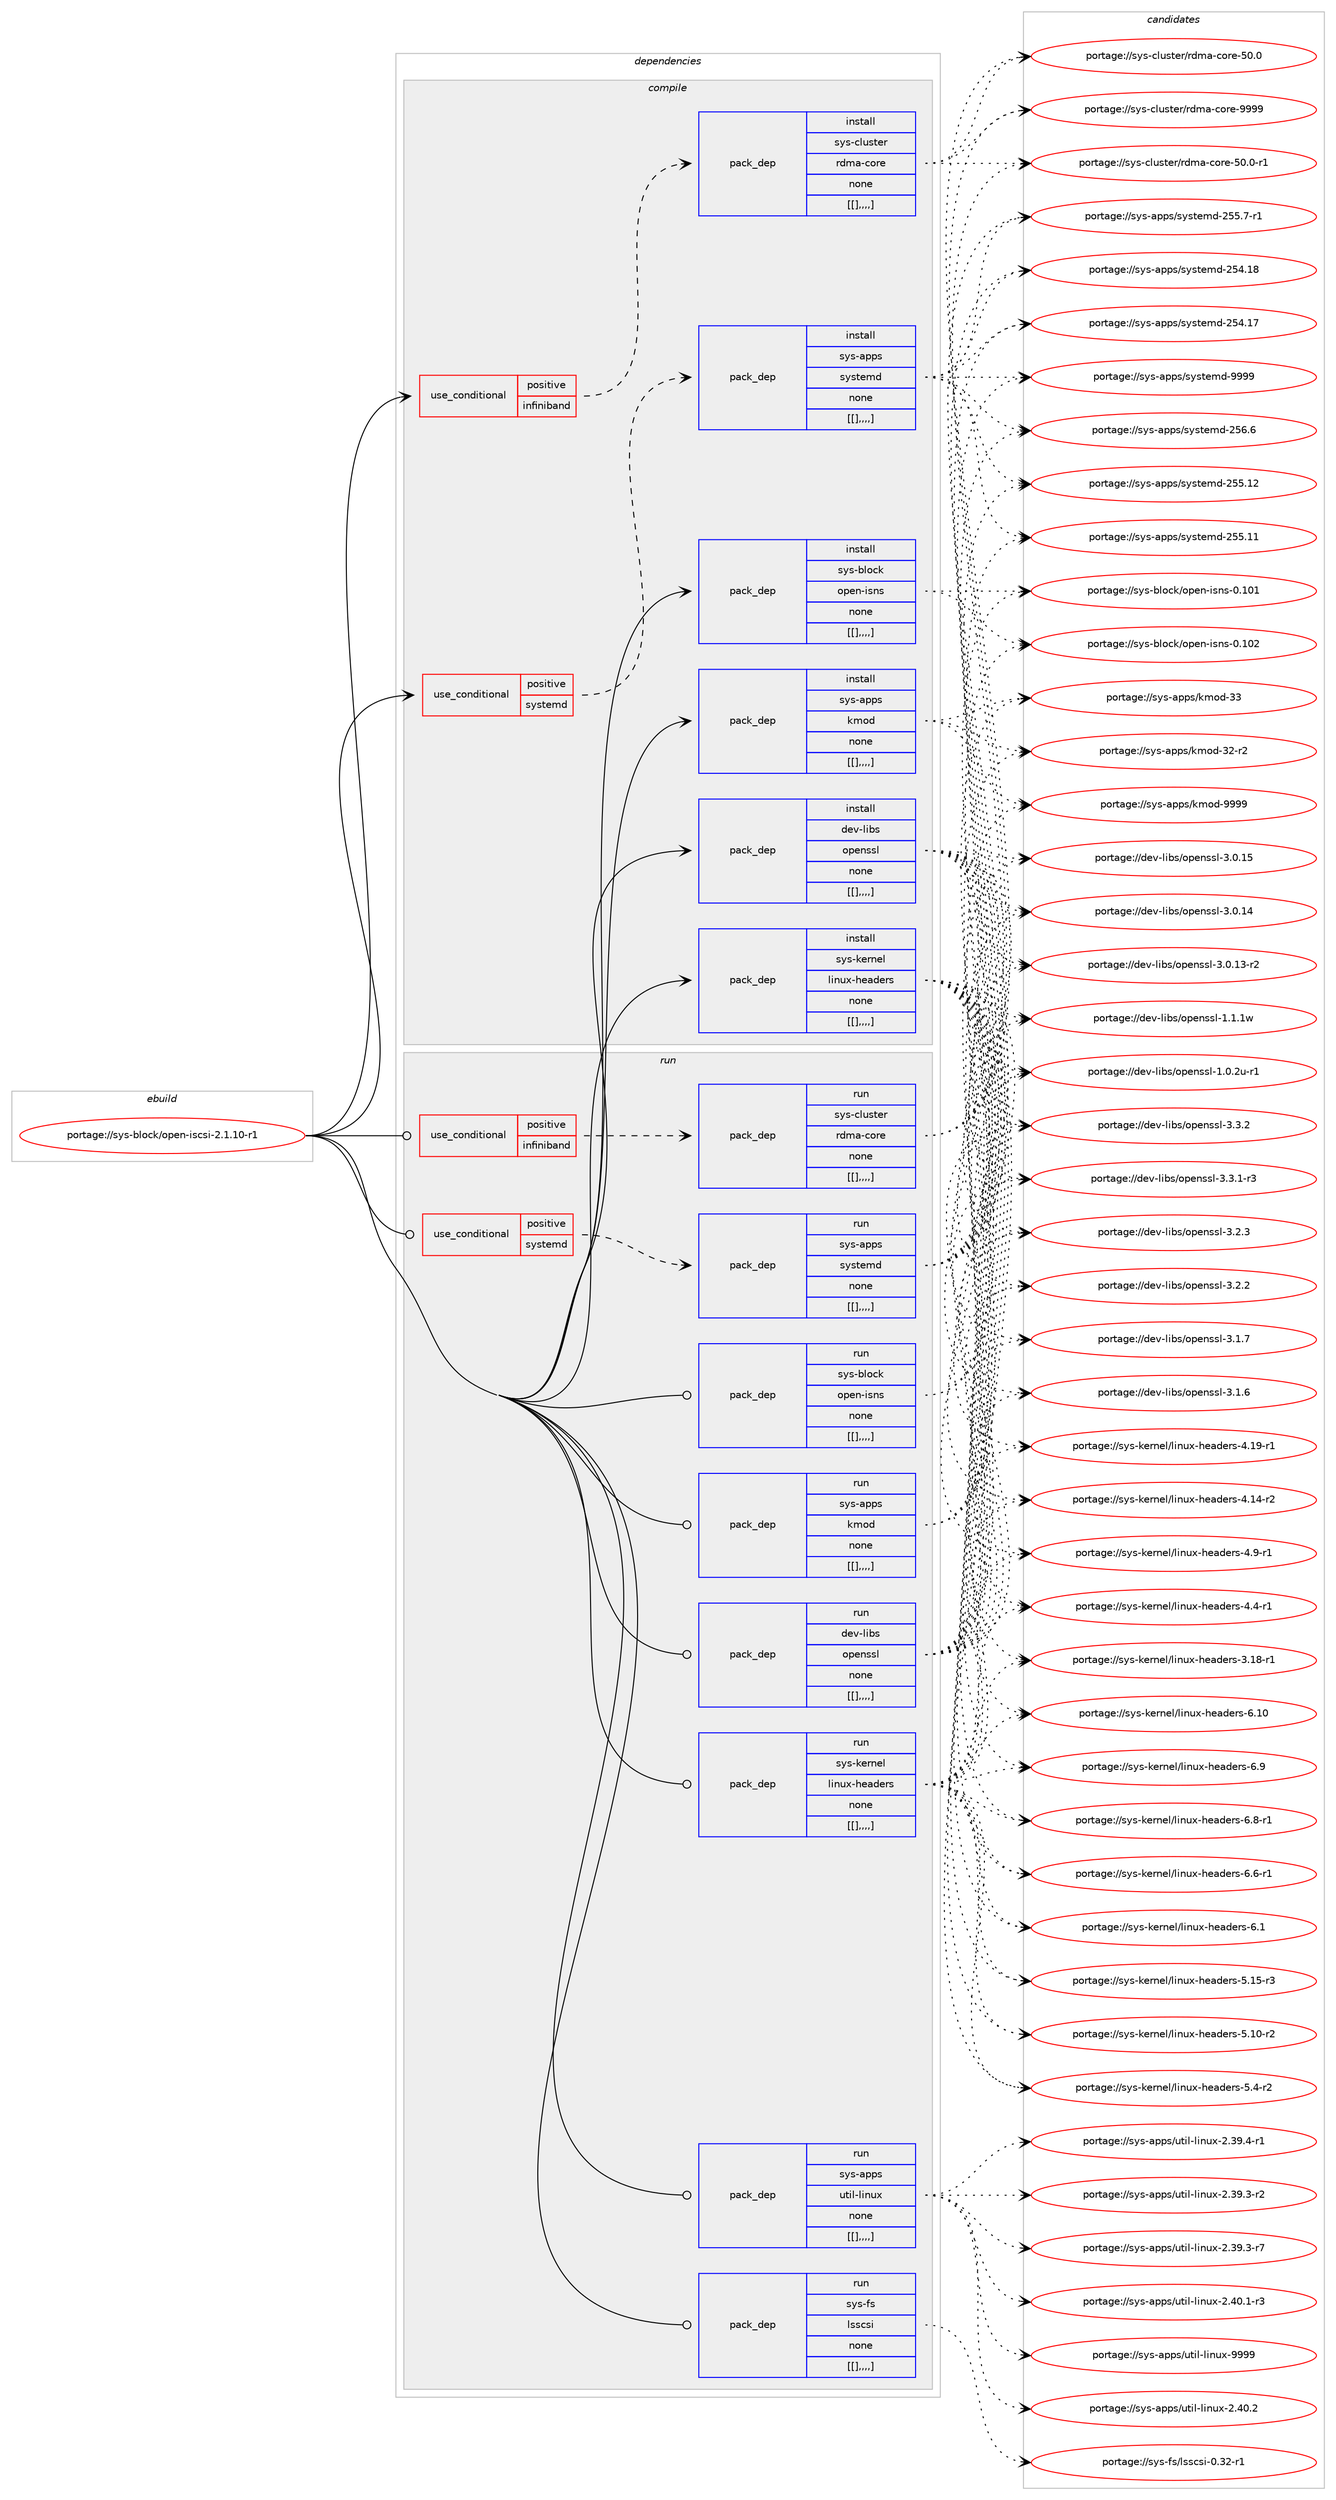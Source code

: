 digraph prolog {

# *************
# Graph options
# *************

newrank=true;
concentrate=true;
compound=true;
graph [rankdir=LR,fontname=Helvetica,fontsize=10,ranksep=1.5];#, ranksep=2.5, nodesep=0.2];
edge  [arrowhead=vee];
node  [fontname=Helvetica,fontsize=10];

# **********
# The ebuild
# **********

subgraph cluster_leftcol {
color=gray;
label=<<i>ebuild</i>>;
id [label="portage://sys-block/open-iscsi-2.1.10-r1", color=red, width=4, href="../sys-block/open-iscsi-2.1.10-r1.svg"];
}

# ****************
# The dependencies
# ****************

subgraph cluster_midcol {
color=gray;
label=<<i>dependencies</i>>;
subgraph cluster_compile {
fillcolor="#eeeeee";
style=filled;
label=<<i>compile</i>>;
subgraph cond3428 {
dependency9573 [label=<<TABLE BORDER="0" CELLBORDER="1" CELLSPACING="0" CELLPADDING="4"><TR><TD ROWSPAN="3" CELLPADDING="10">use_conditional</TD></TR><TR><TD>positive</TD></TR><TR><TD>infiniband</TD></TR></TABLE>>, shape=none, color=red];
subgraph pack6117 {
dependency9574 [label=<<TABLE BORDER="0" CELLBORDER="1" CELLSPACING="0" CELLPADDING="4" WIDTH="220"><TR><TD ROWSPAN="6" CELLPADDING="30">pack_dep</TD></TR><TR><TD WIDTH="110">install</TD></TR><TR><TD>sys-cluster</TD></TR><TR><TD>rdma-core</TD></TR><TR><TD>none</TD></TR><TR><TD>[[],,,,]</TD></TR></TABLE>>, shape=none, color=blue];
}
dependency9573:e -> dependency9574:w [weight=20,style="dashed",arrowhead="vee"];
}
id:e -> dependency9573:w [weight=20,style="solid",arrowhead="vee"];
subgraph cond3429 {
dependency9575 [label=<<TABLE BORDER="0" CELLBORDER="1" CELLSPACING="0" CELLPADDING="4"><TR><TD ROWSPAN="3" CELLPADDING="10">use_conditional</TD></TR><TR><TD>positive</TD></TR><TR><TD>systemd</TD></TR></TABLE>>, shape=none, color=red];
subgraph pack6118 {
dependency9576 [label=<<TABLE BORDER="0" CELLBORDER="1" CELLSPACING="0" CELLPADDING="4" WIDTH="220"><TR><TD ROWSPAN="6" CELLPADDING="30">pack_dep</TD></TR><TR><TD WIDTH="110">install</TD></TR><TR><TD>sys-apps</TD></TR><TR><TD>systemd</TD></TR><TR><TD>none</TD></TR><TR><TD>[[],,,,]</TD></TR></TABLE>>, shape=none, color=blue];
}
dependency9575:e -> dependency9576:w [weight=20,style="dashed",arrowhead="vee"];
}
id:e -> dependency9575:w [weight=20,style="solid",arrowhead="vee"];
subgraph pack6119 {
dependency9577 [label=<<TABLE BORDER="0" CELLBORDER="1" CELLSPACING="0" CELLPADDING="4" WIDTH="220"><TR><TD ROWSPAN="6" CELLPADDING="30">pack_dep</TD></TR><TR><TD WIDTH="110">install</TD></TR><TR><TD>dev-libs</TD></TR><TR><TD>openssl</TD></TR><TR><TD>none</TD></TR><TR><TD>[[],,,,]</TD></TR></TABLE>>, shape=none, color=blue];
}
id:e -> dependency9577:w [weight=20,style="solid",arrowhead="vee"];
subgraph pack6120 {
dependency9578 [label=<<TABLE BORDER="0" CELLBORDER="1" CELLSPACING="0" CELLPADDING="4" WIDTH="220"><TR><TD ROWSPAN="6" CELLPADDING="30">pack_dep</TD></TR><TR><TD WIDTH="110">install</TD></TR><TR><TD>sys-apps</TD></TR><TR><TD>kmod</TD></TR><TR><TD>none</TD></TR><TR><TD>[[],,,,]</TD></TR></TABLE>>, shape=none, color=blue];
}
id:e -> dependency9578:w [weight=20,style="solid",arrowhead="vee"];
subgraph pack6121 {
dependency9579 [label=<<TABLE BORDER="0" CELLBORDER="1" CELLSPACING="0" CELLPADDING="4" WIDTH="220"><TR><TD ROWSPAN="6" CELLPADDING="30">pack_dep</TD></TR><TR><TD WIDTH="110">install</TD></TR><TR><TD>sys-block</TD></TR><TR><TD>open-isns</TD></TR><TR><TD>none</TD></TR><TR><TD>[[],,,,]</TD></TR></TABLE>>, shape=none, color=blue];
}
id:e -> dependency9579:w [weight=20,style="solid",arrowhead="vee"];
subgraph pack6122 {
dependency9580 [label=<<TABLE BORDER="0" CELLBORDER="1" CELLSPACING="0" CELLPADDING="4" WIDTH="220"><TR><TD ROWSPAN="6" CELLPADDING="30">pack_dep</TD></TR><TR><TD WIDTH="110">install</TD></TR><TR><TD>sys-kernel</TD></TR><TR><TD>linux-headers</TD></TR><TR><TD>none</TD></TR><TR><TD>[[],,,,]</TD></TR></TABLE>>, shape=none, color=blue];
}
id:e -> dependency9580:w [weight=20,style="solid",arrowhead="vee"];
}
subgraph cluster_compileandrun {
fillcolor="#eeeeee";
style=filled;
label=<<i>compile and run</i>>;
}
subgraph cluster_run {
fillcolor="#eeeeee";
style=filled;
label=<<i>run</i>>;
subgraph cond3430 {
dependency9581 [label=<<TABLE BORDER="0" CELLBORDER="1" CELLSPACING="0" CELLPADDING="4"><TR><TD ROWSPAN="3" CELLPADDING="10">use_conditional</TD></TR><TR><TD>positive</TD></TR><TR><TD>infiniband</TD></TR></TABLE>>, shape=none, color=red];
subgraph pack6123 {
dependency9582 [label=<<TABLE BORDER="0" CELLBORDER="1" CELLSPACING="0" CELLPADDING="4" WIDTH="220"><TR><TD ROWSPAN="6" CELLPADDING="30">pack_dep</TD></TR><TR><TD WIDTH="110">run</TD></TR><TR><TD>sys-cluster</TD></TR><TR><TD>rdma-core</TD></TR><TR><TD>none</TD></TR><TR><TD>[[],,,,]</TD></TR></TABLE>>, shape=none, color=blue];
}
dependency9581:e -> dependency9582:w [weight=20,style="dashed",arrowhead="vee"];
}
id:e -> dependency9581:w [weight=20,style="solid",arrowhead="odot"];
subgraph cond3431 {
dependency9583 [label=<<TABLE BORDER="0" CELLBORDER="1" CELLSPACING="0" CELLPADDING="4"><TR><TD ROWSPAN="3" CELLPADDING="10">use_conditional</TD></TR><TR><TD>positive</TD></TR><TR><TD>systemd</TD></TR></TABLE>>, shape=none, color=red];
subgraph pack6124 {
dependency9584 [label=<<TABLE BORDER="0" CELLBORDER="1" CELLSPACING="0" CELLPADDING="4" WIDTH="220"><TR><TD ROWSPAN="6" CELLPADDING="30">pack_dep</TD></TR><TR><TD WIDTH="110">run</TD></TR><TR><TD>sys-apps</TD></TR><TR><TD>systemd</TD></TR><TR><TD>none</TD></TR><TR><TD>[[],,,,]</TD></TR></TABLE>>, shape=none, color=blue];
}
dependency9583:e -> dependency9584:w [weight=20,style="dashed",arrowhead="vee"];
}
id:e -> dependency9583:w [weight=20,style="solid",arrowhead="odot"];
subgraph pack6125 {
dependency9585 [label=<<TABLE BORDER="0" CELLBORDER="1" CELLSPACING="0" CELLPADDING="4" WIDTH="220"><TR><TD ROWSPAN="6" CELLPADDING="30">pack_dep</TD></TR><TR><TD WIDTH="110">run</TD></TR><TR><TD>dev-libs</TD></TR><TR><TD>openssl</TD></TR><TR><TD>none</TD></TR><TR><TD>[[],,,,]</TD></TR></TABLE>>, shape=none, color=blue];
}
id:e -> dependency9585:w [weight=20,style="solid",arrowhead="odot"];
subgraph pack6126 {
dependency9586 [label=<<TABLE BORDER="0" CELLBORDER="1" CELLSPACING="0" CELLPADDING="4" WIDTH="220"><TR><TD ROWSPAN="6" CELLPADDING="30">pack_dep</TD></TR><TR><TD WIDTH="110">run</TD></TR><TR><TD>sys-apps</TD></TR><TR><TD>kmod</TD></TR><TR><TD>none</TD></TR><TR><TD>[[],,,,]</TD></TR></TABLE>>, shape=none, color=blue];
}
id:e -> dependency9586:w [weight=20,style="solid",arrowhead="odot"];
subgraph pack6127 {
dependency9587 [label=<<TABLE BORDER="0" CELLBORDER="1" CELLSPACING="0" CELLPADDING="4" WIDTH="220"><TR><TD ROWSPAN="6" CELLPADDING="30">pack_dep</TD></TR><TR><TD WIDTH="110">run</TD></TR><TR><TD>sys-apps</TD></TR><TR><TD>util-linux</TD></TR><TR><TD>none</TD></TR><TR><TD>[[],,,,]</TD></TR></TABLE>>, shape=none, color=blue];
}
id:e -> dependency9587:w [weight=20,style="solid",arrowhead="odot"];
subgraph pack6128 {
dependency9588 [label=<<TABLE BORDER="0" CELLBORDER="1" CELLSPACING="0" CELLPADDING="4" WIDTH="220"><TR><TD ROWSPAN="6" CELLPADDING="30">pack_dep</TD></TR><TR><TD WIDTH="110">run</TD></TR><TR><TD>sys-block</TD></TR><TR><TD>open-isns</TD></TR><TR><TD>none</TD></TR><TR><TD>[[],,,,]</TD></TR></TABLE>>, shape=none, color=blue];
}
id:e -> dependency9588:w [weight=20,style="solid",arrowhead="odot"];
subgraph pack6129 {
dependency9589 [label=<<TABLE BORDER="0" CELLBORDER="1" CELLSPACING="0" CELLPADDING="4" WIDTH="220"><TR><TD ROWSPAN="6" CELLPADDING="30">pack_dep</TD></TR><TR><TD WIDTH="110">run</TD></TR><TR><TD>sys-fs</TD></TR><TR><TD>lsscsi</TD></TR><TR><TD>none</TD></TR><TR><TD>[[],,,,]</TD></TR></TABLE>>, shape=none, color=blue];
}
id:e -> dependency9589:w [weight=20,style="solid",arrowhead="odot"];
subgraph pack6130 {
dependency9590 [label=<<TABLE BORDER="0" CELLBORDER="1" CELLSPACING="0" CELLPADDING="4" WIDTH="220"><TR><TD ROWSPAN="6" CELLPADDING="30">pack_dep</TD></TR><TR><TD WIDTH="110">run</TD></TR><TR><TD>sys-kernel</TD></TR><TR><TD>linux-headers</TD></TR><TR><TD>none</TD></TR><TR><TD>[[],,,,]</TD></TR></TABLE>>, shape=none, color=blue];
}
id:e -> dependency9590:w [weight=20,style="solid",arrowhead="odot"];
}
}

# **************
# The candidates
# **************

subgraph cluster_choices {
rank=same;
color=gray;
label=<<i>candidates</i>>;

subgraph choice6117 {
color=black;
nodesep=1;
choice1151211154599108117115116101114471141001099745991111141014557575757 [label="portage://sys-cluster/rdma-core-9999", color=red, width=4,href="../sys-cluster/rdma-core-9999.svg"];
choice11512111545991081171151161011144711410010997459911111410145534846484511449 [label="portage://sys-cluster/rdma-core-50.0-r1", color=red, width=4,href="../sys-cluster/rdma-core-50.0-r1.svg"];
choice1151211154599108117115116101114471141001099745991111141014553484648 [label="portage://sys-cluster/rdma-core-50.0", color=red, width=4,href="../sys-cluster/rdma-core-50.0.svg"];
dependency9574:e -> choice1151211154599108117115116101114471141001099745991111141014557575757:w [style=dotted,weight="100"];
dependency9574:e -> choice11512111545991081171151161011144711410010997459911111410145534846484511449:w [style=dotted,weight="100"];
dependency9574:e -> choice1151211154599108117115116101114471141001099745991111141014553484648:w [style=dotted,weight="100"];
}
subgraph choice6118 {
color=black;
nodesep=1;
choice1151211154597112112115471151211151161011091004557575757 [label="portage://sys-apps/systemd-9999", color=red, width=4,href="../sys-apps/systemd-9999.svg"];
choice115121115459711211211547115121115116101109100455053544654 [label="portage://sys-apps/systemd-256.6", color=red, width=4,href="../sys-apps/systemd-256.6.svg"];
choice11512111545971121121154711512111511610110910045505353464950 [label="portage://sys-apps/systemd-255.12", color=red, width=4,href="../sys-apps/systemd-255.12.svg"];
choice11512111545971121121154711512111511610110910045505353464949 [label="portage://sys-apps/systemd-255.11", color=red, width=4,href="../sys-apps/systemd-255.11.svg"];
choice1151211154597112112115471151211151161011091004550535346554511449 [label="portage://sys-apps/systemd-255.7-r1", color=red, width=4,href="../sys-apps/systemd-255.7-r1.svg"];
choice11512111545971121121154711512111511610110910045505352464956 [label="portage://sys-apps/systemd-254.18", color=red, width=4,href="../sys-apps/systemd-254.18.svg"];
choice11512111545971121121154711512111511610110910045505352464955 [label="portage://sys-apps/systemd-254.17", color=red, width=4,href="../sys-apps/systemd-254.17.svg"];
dependency9576:e -> choice1151211154597112112115471151211151161011091004557575757:w [style=dotted,weight="100"];
dependency9576:e -> choice115121115459711211211547115121115116101109100455053544654:w [style=dotted,weight="100"];
dependency9576:e -> choice11512111545971121121154711512111511610110910045505353464950:w [style=dotted,weight="100"];
dependency9576:e -> choice11512111545971121121154711512111511610110910045505353464949:w [style=dotted,weight="100"];
dependency9576:e -> choice1151211154597112112115471151211151161011091004550535346554511449:w [style=dotted,weight="100"];
dependency9576:e -> choice11512111545971121121154711512111511610110910045505352464956:w [style=dotted,weight="100"];
dependency9576:e -> choice11512111545971121121154711512111511610110910045505352464955:w [style=dotted,weight="100"];
}
subgraph choice6119 {
color=black;
nodesep=1;
choice100101118451081059811547111112101110115115108455146514650 [label="portage://dev-libs/openssl-3.3.2", color=red, width=4,href="../dev-libs/openssl-3.3.2.svg"];
choice1001011184510810598115471111121011101151151084551465146494511451 [label="portage://dev-libs/openssl-3.3.1-r3", color=red, width=4,href="../dev-libs/openssl-3.3.1-r3.svg"];
choice100101118451081059811547111112101110115115108455146504651 [label="portage://dev-libs/openssl-3.2.3", color=red, width=4,href="../dev-libs/openssl-3.2.3.svg"];
choice100101118451081059811547111112101110115115108455146504650 [label="portage://dev-libs/openssl-3.2.2", color=red, width=4,href="../dev-libs/openssl-3.2.2.svg"];
choice100101118451081059811547111112101110115115108455146494655 [label="portage://dev-libs/openssl-3.1.7", color=red, width=4,href="../dev-libs/openssl-3.1.7.svg"];
choice100101118451081059811547111112101110115115108455146494654 [label="portage://dev-libs/openssl-3.1.6", color=red, width=4,href="../dev-libs/openssl-3.1.6.svg"];
choice10010111845108105981154711111210111011511510845514648464953 [label="portage://dev-libs/openssl-3.0.15", color=red, width=4,href="../dev-libs/openssl-3.0.15.svg"];
choice10010111845108105981154711111210111011511510845514648464952 [label="portage://dev-libs/openssl-3.0.14", color=red, width=4,href="../dev-libs/openssl-3.0.14.svg"];
choice100101118451081059811547111112101110115115108455146484649514511450 [label="portage://dev-libs/openssl-3.0.13-r2", color=red, width=4,href="../dev-libs/openssl-3.0.13-r2.svg"];
choice100101118451081059811547111112101110115115108454946494649119 [label="portage://dev-libs/openssl-1.1.1w", color=red, width=4,href="../dev-libs/openssl-1.1.1w.svg"];
choice1001011184510810598115471111121011101151151084549464846501174511449 [label="portage://dev-libs/openssl-1.0.2u-r1", color=red, width=4,href="../dev-libs/openssl-1.0.2u-r1.svg"];
dependency9577:e -> choice100101118451081059811547111112101110115115108455146514650:w [style=dotted,weight="100"];
dependency9577:e -> choice1001011184510810598115471111121011101151151084551465146494511451:w [style=dotted,weight="100"];
dependency9577:e -> choice100101118451081059811547111112101110115115108455146504651:w [style=dotted,weight="100"];
dependency9577:e -> choice100101118451081059811547111112101110115115108455146504650:w [style=dotted,weight="100"];
dependency9577:e -> choice100101118451081059811547111112101110115115108455146494655:w [style=dotted,weight="100"];
dependency9577:e -> choice100101118451081059811547111112101110115115108455146494654:w [style=dotted,weight="100"];
dependency9577:e -> choice10010111845108105981154711111210111011511510845514648464953:w [style=dotted,weight="100"];
dependency9577:e -> choice10010111845108105981154711111210111011511510845514648464952:w [style=dotted,weight="100"];
dependency9577:e -> choice100101118451081059811547111112101110115115108455146484649514511450:w [style=dotted,weight="100"];
dependency9577:e -> choice100101118451081059811547111112101110115115108454946494649119:w [style=dotted,weight="100"];
dependency9577:e -> choice1001011184510810598115471111121011101151151084549464846501174511449:w [style=dotted,weight="100"];
}
subgraph choice6120 {
color=black;
nodesep=1;
choice1151211154597112112115471071091111004557575757 [label="portage://sys-apps/kmod-9999", color=red, width=4,href="../sys-apps/kmod-9999.svg"];
choice115121115459711211211547107109111100455151 [label="portage://sys-apps/kmod-33", color=red, width=4,href="../sys-apps/kmod-33.svg"];
choice1151211154597112112115471071091111004551504511450 [label="portage://sys-apps/kmod-32-r2", color=red, width=4,href="../sys-apps/kmod-32-r2.svg"];
dependency9578:e -> choice1151211154597112112115471071091111004557575757:w [style=dotted,weight="100"];
dependency9578:e -> choice115121115459711211211547107109111100455151:w [style=dotted,weight="100"];
dependency9578:e -> choice1151211154597112112115471071091111004551504511450:w [style=dotted,weight="100"];
}
subgraph choice6121 {
color=black;
nodesep=1;
choice1151211154598108111991074711111210111045105115110115454846494850 [label="portage://sys-block/open-isns-0.102", color=red, width=4,href="../sys-block/open-isns-0.102.svg"];
choice1151211154598108111991074711111210111045105115110115454846494849 [label="portage://sys-block/open-isns-0.101", color=red, width=4,href="../sys-block/open-isns-0.101.svg"];
dependency9579:e -> choice1151211154598108111991074711111210111045105115110115454846494850:w [style=dotted,weight="100"];
dependency9579:e -> choice1151211154598108111991074711111210111045105115110115454846494849:w [style=dotted,weight="100"];
}
subgraph choice6122 {
color=black;
nodesep=1;
choice115121115451071011141101011084710810511011712045104101971001011141154554464948 [label="portage://sys-kernel/linux-headers-6.10", color=red, width=4,href="../sys-kernel/linux-headers-6.10.svg"];
choice1151211154510710111411010110847108105110117120451041019710010111411545544657 [label="portage://sys-kernel/linux-headers-6.9", color=red, width=4,href="../sys-kernel/linux-headers-6.9.svg"];
choice11512111545107101114110101108471081051101171204510410197100101114115455446564511449 [label="portage://sys-kernel/linux-headers-6.8-r1", color=red, width=4,href="../sys-kernel/linux-headers-6.8-r1.svg"];
choice11512111545107101114110101108471081051101171204510410197100101114115455446544511449 [label="portage://sys-kernel/linux-headers-6.6-r1", color=red, width=4,href="../sys-kernel/linux-headers-6.6-r1.svg"];
choice1151211154510710111411010110847108105110117120451041019710010111411545544649 [label="portage://sys-kernel/linux-headers-6.1", color=red, width=4,href="../sys-kernel/linux-headers-6.1.svg"];
choice1151211154510710111411010110847108105110117120451041019710010111411545534649534511451 [label="portage://sys-kernel/linux-headers-5.15-r3", color=red, width=4,href="../sys-kernel/linux-headers-5.15-r3.svg"];
choice1151211154510710111411010110847108105110117120451041019710010111411545534649484511450 [label="portage://sys-kernel/linux-headers-5.10-r2", color=red, width=4,href="../sys-kernel/linux-headers-5.10-r2.svg"];
choice11512111545107101114110101108471081051101171204510410197100101114115455346524511450 [label="portage://sys-kernel/linux-headers-5.4-r2", color=red, width=4,href="../sys-kernel/linux-headers-5.4-r2.svg"];
choice1151211154510710111411010110847108105110117120451041019710010111411545524649574511449 [label="portage://sys-kernel/linux-headers-4.19-r1", color=red, width=4,href="../sys-kernel/linux-headers-4.19-r1.svg"];
choice1151211154510710111411010110847108105110117120451041019710010111411545524649524511450 [label="portage://sys-kernel/linux-headers-4.14-r2", color=red, width=4,href="../sys-kernel/linux-headers-4.14-r2.svg"];
choice11512111545107101114110101108471081051101171204510410197100101114115455246574511449 [label="portage://sys-kernel/linux-headers-4.9-r1", color=red, width=4,href="../sys-kernel/linux-headers-4.9-r1.svg"];
choice11512111545107101114110101108471081051101171204510410197100101114115455246524511449 [label="portage://sys-kernel/linux-headers-4.4-r1", color=red, width=4,href="../sys-kernel/linux-headers-4.4-r1.svg"];
choice1151211154510710111411010110847108105110117120451041019710010111411545514649564511449 [label="portage://sys-kernel/linux-headers-3.18-r1", color=red, width=4,href="../sys-kernel/linux-headers-3.18-r1.svg"];
dependency9580:e -> choice115121115451071011141101011084710810511011712045104101971001011141154554464948:w [style=dotted,weight="100"];
dependency9580:e -> choice1151211154510710111411010110847108105110117120451041019710010111411545544657:w [style=dotted,weight="100"];
dependency9580:e -> choice11512111545107101114110101108471081051101171204510410197100101114115455446564511449:w [style=dotted,weight="100"];
dependency9580:e -> choice11512111545107101114110101108471081051101171204510410197100101114115455446544511449:w [style=dotted,weight="100"];
dependency9580:e -> choice1151211154510710111411010110847108105110117120451041019710010111411545544649:w [style=dotted,weight="100"];
dependency9580:e -> choice1151211154510710111411010110847108105110117120451041019710010111411545534649534511451:w [style=dotted,weight="100"];
dependency9580:e -> choice1151211154510710111411010110847108105110117120451041019710010111411545534649484511450:w [style=dotted,weight="100"];
dependency9580:e -> choice11512111545107101114110101108471081051101171204510410197100101114115455346524511450:w [style=dotted,weight="100"];
dependency9580:e -> choice1151211154510710111411010110847108105110117120451041019710010111411545524649574511449:w [style=dotted,weight="100"];
dependency9580:e -> choice1151211154510710111411010110847108105110117120451041019710010111411545524649524511450:w [style=dotted,weight="100"];
dependency9580:e -> choice11512111545107101114110101108471081051101171204510410197100101114115455246574511449:w [style=dotted,weight="100"];
dependency9580:e -> choice11512111545107101114110101108471081051101171204510410197100101114115455246524511449:w [style=dotted,weight="100"];
dependency9580:e -> choice1151211154510710111411010110847108105110117120451041019710010111411545514649564511449:w [style=dotted,weight="100"];
}
subgraph choice6123 {
color=black;
nodesep=1;
choice1151211154599108117115116101114471141001099745991111141014557575757 [label="portage://sys-cluster/rdma-core-9999", color=red, width=4,href="../sys-cluster/rdma-core-9999.svg"];
choice11512111545991081171151161011144711410010997459911111410145534846484511449 [label="portage://sys-cluster/rdma-core-50.0-r1", color=red, width=4,href="../sys-cluster/rdma-core-50.0-r1.svg"];
choice1151211154599108117115116101114471141001099745991111141014553484648 [label="portage://sys-cluster/rdma-core-50.0", color=red, width=4,href="../sys-cluster/rdma-core-50.0.svg"];
dependency9582:e -> choice1151211154599108117115116101114471141001099745991111141014557575757:w [style=dotted,weight="100"];
dependency9582:e -> choice11512111545991081171151161011144711410010997459911111410145534846484511449:w [style=dotted,weight="100"];
dependency9582:e -> choice1151211154599108117115116101114471141001099745991111141014553484648:w [style=dotted,weight="100"];
}
subgraph choice6124 {
color=black;
nodesep=1;
choice1151211154597112112115471151211151161011091004557575757 [label="portage://sys-apps/systemd-9999", color=red, width=4,href="../sys-apps/systemd-9999.svg"];
choice115121115459711211211547115121115116101109100455053544654 [label="portage://sys-apps/systemd-256.6", color=red, width=4,href="../sys-apps/systemd-256.6.svg"];
choice11512111545971121121154711512111511610110910045505353464950 [label="portage://sys-apps/systemd-255.12", color=red, width=4,href="../sys-apps/systemd-255.12.svg"];
choice11512111545971121121154711512111511610110910045505353464949 [label="portage://sys-apps/systemd-255.11", color=red, width=4,href="../sys-apps/systemd-255.11.svg"];
choice1151211154597112112115471151211151161011091004550535346554511449 [label="portage://sys-apps/systemd-255.7-r1", color=red, width=4,href="../sys-apps/systemd-255.7-r1.svg"];
choice11512111545971121121154711512111511610110910045505352464956 [label="portage://sys-apps/systemd-254.18", color=red, width=4,href="../sys-apps/systemd-254.18.svg"];
choice11512111545971121121154711512111511610110910045505352464955 [label="portage://sys-apps/systemd-254.17", color=red, width=4,href="../sys-apps/systemd-254.17.svg"];
dependency9584:e -> choice1151211154597112112115471151211151161011091004557575757:w [style=dotted,weight="100"];
dependency9584:e -> choice115121115459711211211547115121115116101109100455053544654:w [style=dotted,weight="100"];
dependency9584:e -> choice11512111545971121121154711512111511610110910045505353464950:w [style=dotted,weight="100"];
dependency9584:e -> choice11512111545971121121154711512111511610110910045505353464949:w [style=dotted,weight="100"];
dependency9584:e -> choice1151211154597112112115471151211151161011091004550535346554511449:w [style=dotted,weight="100"];
dependency9584:e -> choice11512111545971121121154711512111511610110910045505352464956:w [style=dotted,weight="100"];
dependency9584:e -> choice11512111545971121121154711512111511610110910045505352464955:w [style=dotted,weight="100"];
}
subgraph choice6125 {
color=black;
nodesep=1;
choice100101118451081059811547111112101110115115108455146514650 [label="portage://dev-libs/openssl-3.3.2", color=red, width=4,href="../dev-libs/openssl-3.3.2.svg"];
choice1001011184510810598115471111121011101151151084551465146494511451 [label="portage://dev-libs/openssl-3.3.1-r3", color=red, width=4,href="../dev-libs/openssl-3.3.1-r3.svg"];
choice100101118451081059811547111112101110115115108455146504651 [label="portage://dev-libs/openssl-3.2.3", color=red, width=4,href="../dev-libs/openssl-3.2.3.svg"];
choice100101118451081059811547111112101110115115108455146504650 [label="portage://dev-libs/openssl-3.2.2", color=red, width=4,href="../dev-libs/openssl-3.2.2.svg"];
choice100101118451081059811547111112101110115115108455146494655 [label="portage://dev-libs/openssl-3.1.7", color=red, width=4,href="../dev-libs/openssl-3.1.7.svg"];
choice100101118451081059811547111112101110115115108455146494654 [label="portage://dev-libs/openssl-3.1.6", color=red, width=4,href="../dev-libs/openssl-3.1.6.svg"];
choice10010111845108105981154711111210111011511510845514648464953 [label="portage://dev-libs/openssl-3.0.15", color=red, width=4,href="../dev-libs/openssl-3.0.15.svg"];
choice10010111845108105981154711111210111011511510845514648464952 [label="portage://dev-libs/openssl-3.0.14", color=red, width=4,href="../dev-libs/openssl-3.0.14.svg"];
choice100101118451081059811547111112101110115115108455146484649514511450 [label="portage://dev-libs/openssl-3.0.13-r2", color=red, width=4,href="../dev-libs/openssl-3.0.13-r2.svg"];
choice100101118451081059811547111112101110115115108454946494649119 [label="portage://dev-libs/openssl-1.1.1w", color=red, width=4,href="../dev-libs/openssl-1.1.1w.svg"];
choice1001011184510810598115471111121011101151151084549464846501174511449 [label="portage://dev-libs/openssl-1.0.2u-r1", color=red, width=4,href="../dev-libs/openssl-1.0.2u-r1.svg"];
dependency9585:e -> choice100101118451081059811547111112101110115115108455146514650:w [style=dotted,weight="100"];
dependency9585:e -> choice1001011184510810598115471111121011101151151084551465146494511451:w [style=dotted,weight="100"];
dependency9585:e -> choice100101118451081059811547111112101110115115108455146504651:w [style=dotted,weight="100"];
dependency9585:e -> choice100101118451081059811547111112101110115115108455146504650:w [style=dotted,weight="100"];
dependency9585:e -> choice100101118451081059811547111112101110115115108455146494655:w [style=dotted,weight="100"];
dependency9585:e -> choice100101118451081059811547111112101110115115108455146494654:w [style=dotted,weight="100"];
dependency9585:e -> choice10010111845108105981154711111210111011511510845514648464953:w [style=dotted,weight="100"];
dependency9585:e -> choice10010111845108105981154711111210111011511510845514648464952:w [style=dotted,weight="100"];
dependency9585:e -> choice100101118451081059811547111112101110115115108455146484649514511450:w [style=dotted,weight="100"];
dependency9585:e -> choice100101118451081059811547111112101110115115108454946494649119:w [style=dotted,weight="100"];
dependency9585:e -> choice1001011184510810598115471111121011101151151084549464846501174511449:w [style=dotted,weight="100"];
}
subgraph choice6126 {
color=black;
nodesep=1;
choice1151211154597112112115471071091111004557575757 [label="portage://sys-apps/kmod-9999", color=red, width=4,href="../sys-apps/kmod-9999.svg"];
choice115121115459711211211547107109111100455151 [label="portage://sys-apps/kmod-33", color=red, width=4,href="../sys-apps/kmod-33.svg"];
choice1151211154597112112115471071091111004551504511450 [label="portage://sys-apps/kmod-32-r2", color=red, width=4,href="../sys-apps/kmod-32-r2.svg"];
dependency9586:e -> choice1151211154597112112115471071091111004557575757:w [style=dotted,weight="100"];
dependency9586:e -> choice115121115459711211211547107109111100455151:w [style=dotted,weight="100"];
dependency9586:e -> choice1151211154597112112115471071091111004551504511450:w [style=dotted,weight="100"];
}
subgraph choice6127 {
color=black;
nodesep=1;
choice115121115459711211211547117116105108451081051101171204557575757 [label="portage://sys-apps/util-linux-9999", color=red, width=4,href="../sys-apps/util-linux-9999.svg"];
choice1151211154597112112115471171161051084510810511011712045504652484650 [label="portage://sys-apps/util-linux-2.40.2", color=red, width=4,href="../sys-apps/util-linux-2.40.2.svg"];
choice11512111545971121121154711711610510845108105110117120455046524846494511451 [label="portage://sys-apps/util-linux-2.40.1-r3", color=red, width=4,href="../sys-apps/util-linux-2.40.1-r3.svg"];
choice11512111545971121121154711711610510845108105110117120455046515746524511449 [label="portage://sys-apps/util-linux-2.39.4-r1", color=red, width=4,href="../sys-apps/util-linux-2.39.4-r1.svg"];
choice11512111545971121121154711711610510845108105110117120455046515746514511455 [label="portage://sys-apps/util-linux-2.39.3-r7", color=red, width=4,href="../sys-apps/util-linux-2.39.3-r7.svg"];
choice11512111545971121121154711711610510845108105110117120455046515746514511450 [label="portage://sys-apps/util-linux-2.39.3-r2", color=red, width=4,href="../sys-apps/util-linux-2.39.3-r2.svg"];
dependency9587:e -> choice115121115459711211211547117116105108451081051101171204557575757:w [style=dotted,weight="100"];
dependency9587:e -> choice1151211154597112112115471171161051084510810511011712045504652484650:w [style=dotted,weight="100"];
dependency9587:e -> choice11512111545971121121154711711610510845108105110117120455046524846494511451:w [style=dotted,weight="100"];
dependency9587:e -> choice11512111545971121121154711711610510845108105110117120455046515746524511449:w [style=dotted,weight="100"];
dependency9587:e -> choice11512111545971121121154711711610510845108105110117120455046515746514511455:w [style=dotted,weight="100"];
dependency9587:e -> choice11512111545971121121154711711610510845108105110117120455046515746514511450:w [style=dotted,weight="100"];
}
subgraph choice6128 {
color=black;
nodesep=1;
choice1151211154598108111991074711111210111045105115110115454846494850 [label="portage://sys-block/open-isns-0.102", color=red, width=4,href="../sys-block/open-isns-0.102.svg"];
choice1151211154598108111991074711111210111045105115110115454846494849 [label="portage://sys-block/open-isns-0.101", color=red, width=4,href="../sys-block/open-isns-0.101.svg"];
dependency9588:e -> choice1151211154598108111991074711111210111045105115110115454846494850:w [style=dotted,weight="100"];
dependency9588:e -> choice1151211154598108111991074711111210111045105115110115454846494849:w [style=dotted,weight="100"];
}
subgraph choice6129 {
color=black;
nodesep=1;
choice11512111545102115471081151159911510545484651504511449 [label="portage://sys-fs/lsscsi-0.32-r1", color=red, width=4,href="../sys-fs/lsscsi-0.32-r1.svg"];
dependency9589:e -> choice11512111545102115471081151159911510545484651504511449:w [style=dotted,weight="100"];
}
subgraph choice6130 {
color=black;
nodesep=1;
choice115121115451071011141101011084710810511011712045104101971001011141154554464948 [label="portage://sys-kernel/linux-headers-6.10", color=red, width=4,href="../sys-kernel/linux-headers-6.10.svg"];
choice1151211154510710111411010110847108105110117120451041019710010111411545544657 [label="portage://sys-kernel/linux-headers-6.9", color=red, width=4,href="../sys-kernel/linux-headers-6.9.svg"];
choice11512111545107101114110101108471081051101171204510410197100101114115455446564511449 [label="portage://sys-kernel/linux-headers-6.8-r1", color=red, width=4,href="../sys-kernel/linux-headers-6.8-r1.svg"];
choice11512111545107101114110101108471081051101171204510410197100101114115455446544511449 [label="portage://sys-kernel/linux-headers-6.6-r1", color=red, width=4,href="../sys-kernel/linux-headers-6.6-r1.svg"];
choice1151211154510710111411010110847108105110117120451041019710010111411545544649 [label="portage://sys-kernel/linux-headers-6.1", color=red, width=4,href="../sys-kernel/linux-headers-6.1.svg"];
choice1151211154510710111411010110847108105110117120451041019710010111411545534649534511451 [label="portage://sys-kernel/linux-headers-5.15-r3", color=red, width=4,href="../sys-kernel/linux-headers-5.15-r3.svg"];
choice1151211154510710111411010110847108105110117120451041019710010111411545534649484511450 [label="portage://sys-kernel/linux-headers-5.10-r2", color=red, width=4,href="../sys-kernel/linux-headers-5.10-r2.svg"];
choice11512111545107101114110101108471081051101171204510410197100101114115455346524511450 [label="portage://sys-kernel/linux-headers-5.4-r2", color=red, width=4,href="../sys-kernel/linux-headers-5.4-r2.svg"];
choice1151211154510710111411010110847108105110117120451041019710010111411545524649574511449 [label="portage://sys-kernel/linux-headers-4.19-r1", color=red, width=4,href="../sys-kernel/linux-headers-4.19-r1.svg"];
choice1151211154510710111411010110847108105110117120451041019710010111411545524649524511450 [label="portage://sys-kernel/linux-headers-4.14-r2", color=red, width=4,href="../sys-kernel/linux-headers-4.14-r2.svg"];
choice11512111545107101114110101108471081051101171204510410197100101114115455246574511449 [label="portage://sys-kernel/linux-headers-4.9-r1", color=red, width=4,href="../sys-kernel/linux-headers-4.9-r1.svg"];
choice11512111545107101114110101108471081051101171204510410197100101114115455246524511449 [label="portage://sys-kernel/linux-headers-4.4-r1", color=red, width=4,href="../sys-kernel/linux-headers-4.4-r1.svg"];
choice1151211154510710111411010110847108105110117120451041019710010111411545514649564511449 [label="portage://sys-kernel/linux-headers-3.18-r1", color=red, width=4,href="../sys-kernel/linux-headers-3.18-r1.svg"];
dependency9590:e -> choice115121115451071011141101011084710810511011712045104101971001011141154554464948:w [style=dotted,weight="100"];
dependency9590:e -> choice1151211154510710111411010110847108105110117120451041019710010111411545544657:w [style=dotted,weight="100"];
dependency9590:e -> choice11512111545107101114110101108471081051101171204510410197100101114115455446564511449:w [style=dotted,weight="100"];
dependency9590:e -> choice11512111545107101114110101108471081051101171204510410197100101114115455446544511449:w [style=dotted,weight="100"];
dependency9590:e -> choice1151211154510710111411010110847108105110117120451041019710010111411545544649:w [style=dotted,weight="100"];
dependency9590:e -> choice1151211154510710111411010110847108105110117120451041019710010111411545534649534511451:w [style=dotted,weight="100"];
dependency9590:e -> choice1151211154510710111411010110847108105110117120451041019710010111411545534649484511450:w [style=dotted,weight="100"];
dependency9590:e -> choice11512111545107101114110101108471081051101171204510410197100101114115455346524511450:w [style=dotted,weight="100"];
dependency9590:e -> choice1151211154510710111411010110847108105110117120451041019710010111411545524649574511449:w [style=dotted,weight="100"];
dependency9590:e -> choice1151211154510710111411010110847108105110117120451041019710010111411545524649524511450:w [style=dotted,weight="100"];
dependency9590:e -> choice11512111545107101114110101108471081051101171204510410197100101114115455246574511449:w [style=dotted,weight="100"];
dependency9590:e -> choice11512111545107101114110101108471081051101171204510410197100101114115455246524511449:w [style=dotted,weight="100"];
dependency9590:e -> choice1151211154510710111411010110847108105110117120451041019710010111411545514649564511449:w [style=dotted,weight="100"];
}
}

}
